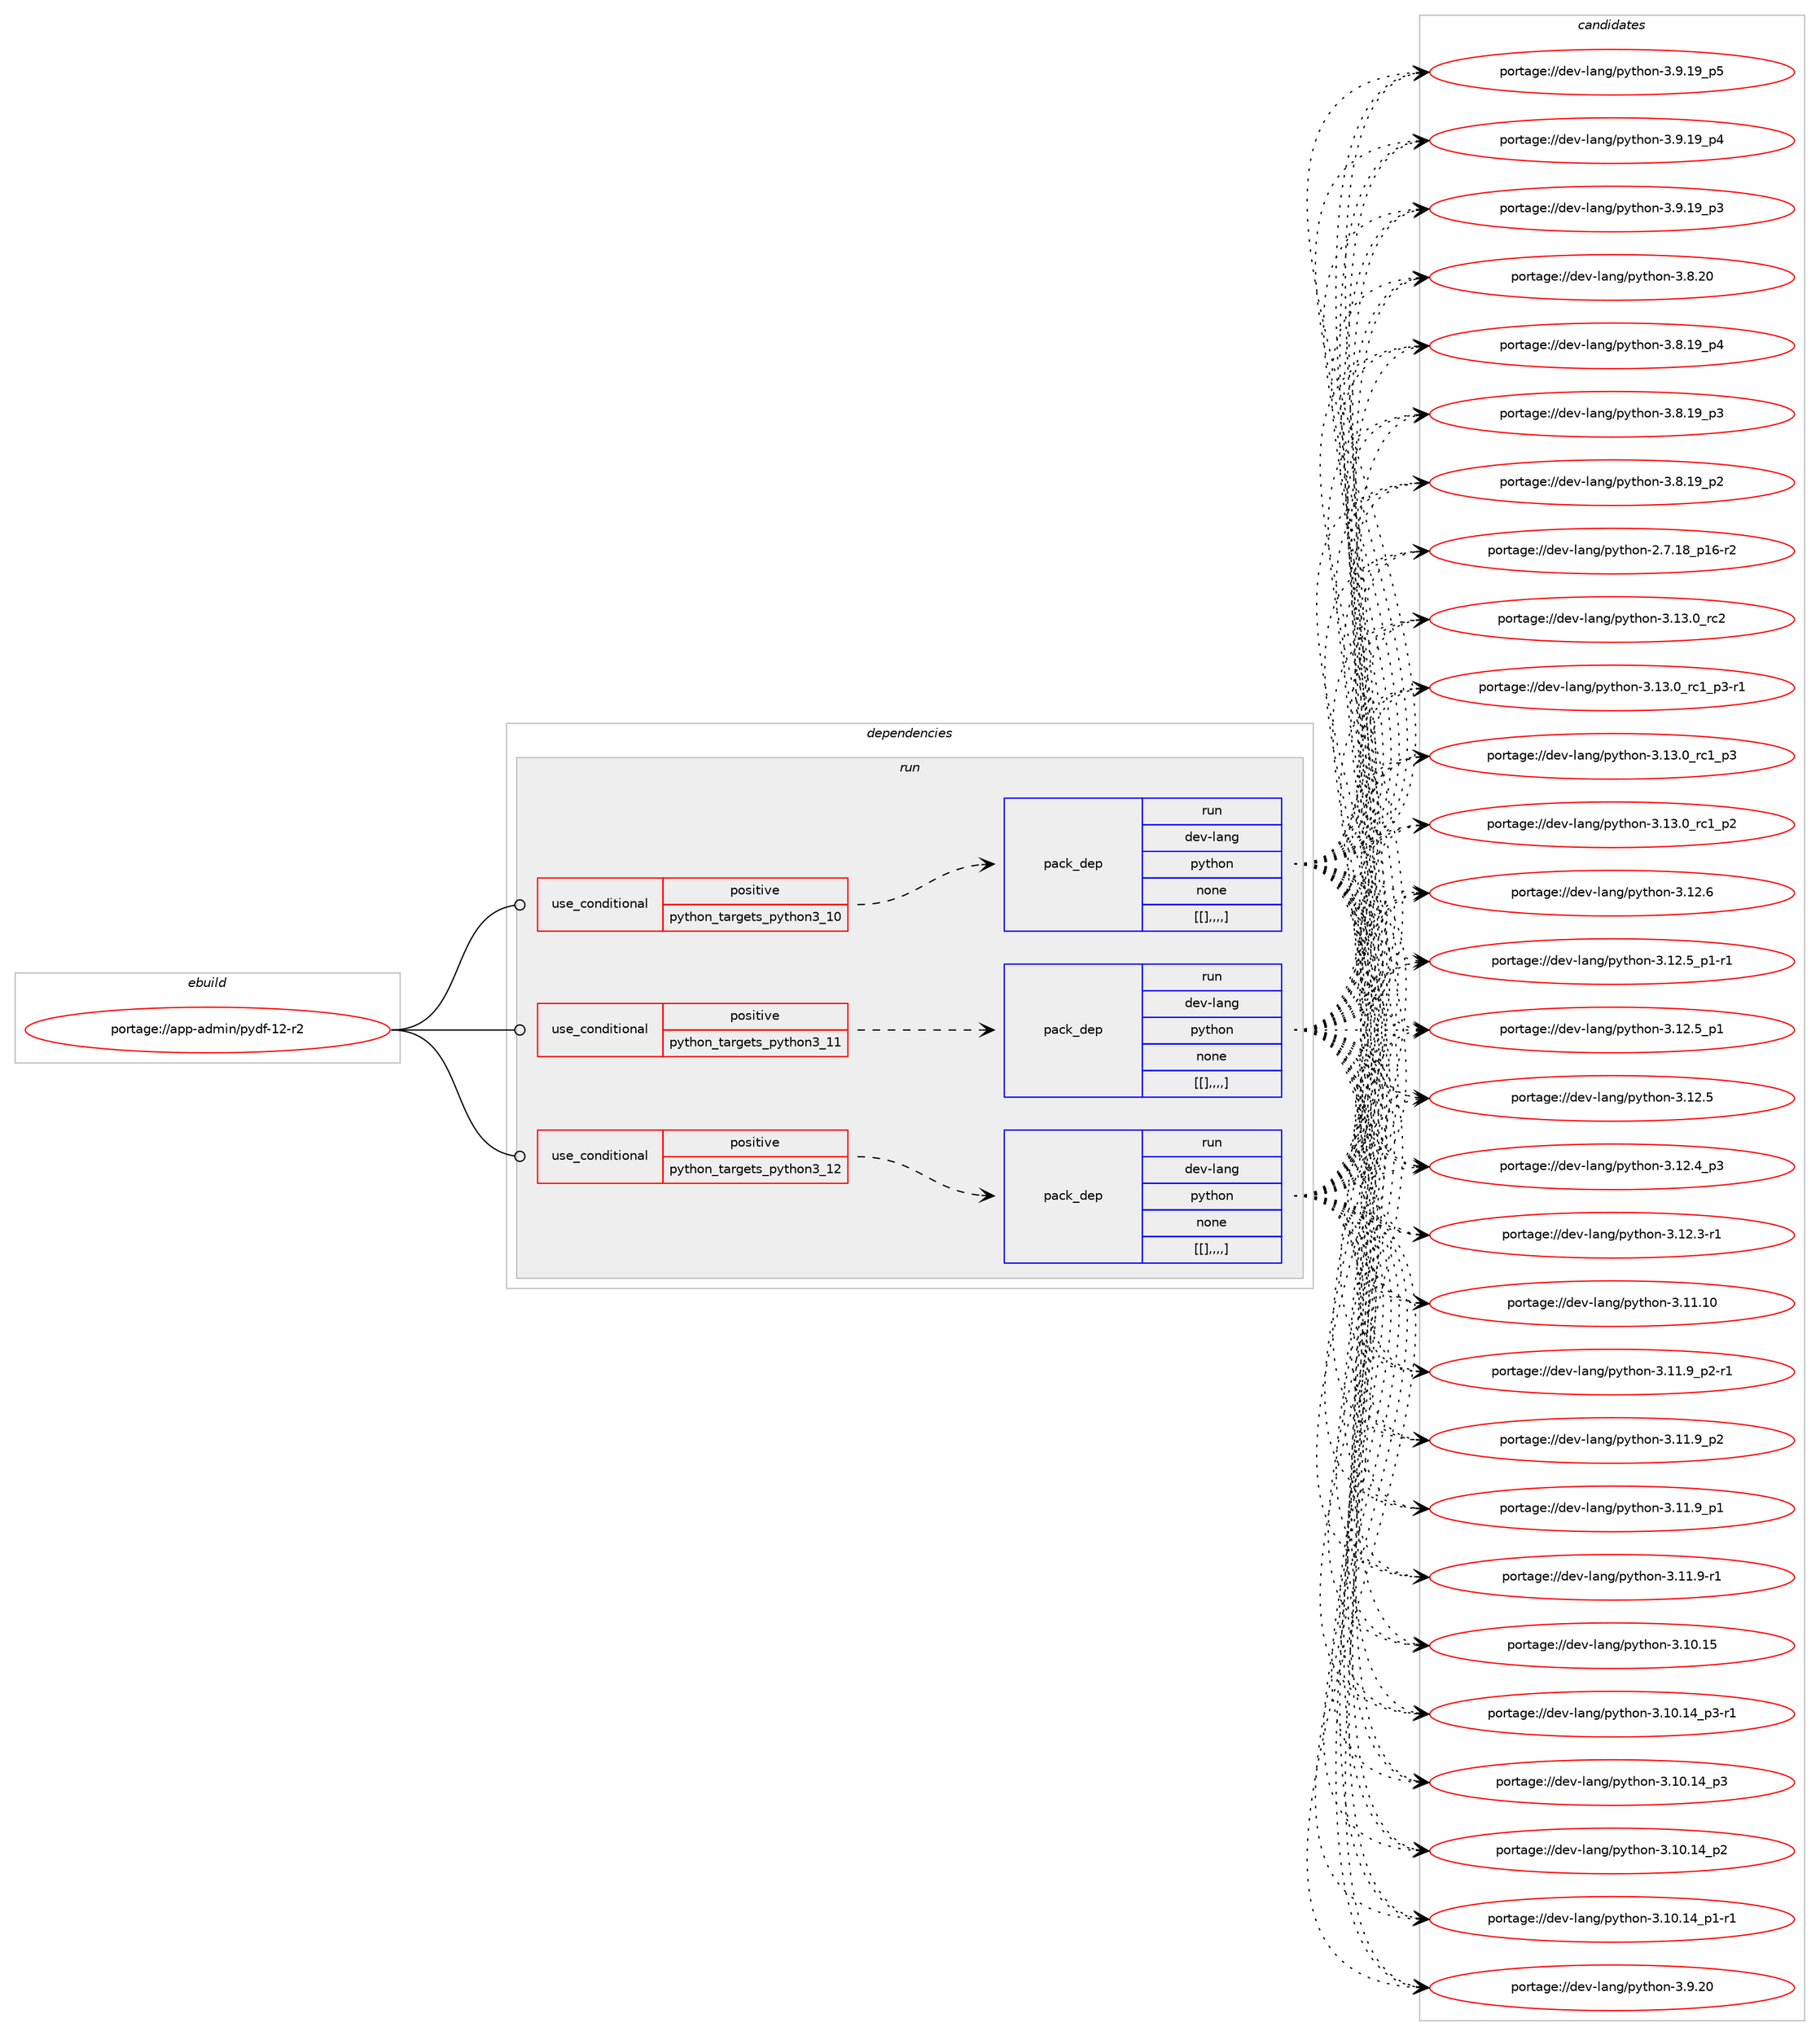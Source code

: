 digraph prolog {

# *************
# Graph options
# *************

newrank=true;
concentrate=true;
compound=true;
graph [rankdir=LR,fontname=Helvetica,fontsize=10,ranksep=1.5];#, ranksep=2.5, nodesep=0.2];
edge  [arrowhead=vee];
node  [fontname=Helvetica,fontsize=10];

# **********
# The ebuild
# **********

subgraph cluster_leftcol {
color=gray;
label=<<i>ebuild</i>>;
id [label="portage://app-admin/pydf-12-r2", color=red, width=4, href="../app-admin/pydf-12-r2.svg"];
}

# ****************
# The dependencies
# ****************

subgraph cluster_midcol {
color=gray;
label=<<i>dependencies</i>>;
subgraph cluster_compile {
fillcolor="#eeeeee";
style=filled;
label=<<i>compile</i>>;
}
subgraph cluster_compileandrun {
fillcolor="#eeeeee";
style=filled;
label=<<i>compile and run</i>>;
}
subgraph cluster_run {
fillcolor="#eeeeee";
style=filled;
label=<<i>run</i>>;
subgraph cond935 {
dependency4018 [label=<<TABLE BORDER="0" CELLBORDER="1" CELLSPACING="0" CELLPADDING="4"><TR><TD ROWSPAN="3" CELLPADDING="10">use_conditional</TD></TR><TR><TD>positive</TD></TR><TR><TD>python_targets_python3_10</TD></TR></TABLE>>, shape=none, color=red];
subgraph pack3069 {
dependency4019 [label=<<TABLE BORDER="0" CELLBORDER="1" CELLSPACING="0" CELLPADDING="4" WIDTH="220"><TR><TD ROWSPAN="6" CELLPADDING="30">pack_dep</TD></TR><TR><TD WIDTH="110">run</TD></TR><TR><TD>dev-lang</TD></TR><TR><TD>python</TD></TR><TR><TD>none</TD></TR><TR><TD>[[],,,,]</TD></TR></TABLE>>, shape=none, color=blue];
}
dependency4018:e -> dependency4019:w [weight=20,style="dashed",arrowhead="vee"];
}
id:e -> dependency4018:w [weight=20,style="solid",arrowhead="odot"];
subgraph cond936 {
dependency4020 [label=<<TABLE BORDER="0" CELLBORDER="1" CELLSPACING="0" CELLPADDING="4"><TR><TD ROWSPAN="3" CELLPADDING="10">use_conditional</TD></TR><TR><TD>positive</TD></TR><TR><TD>python_targets_python3_11</TD></TR></TABLE>>, shape=none, color=red];
subgraph pack3070 {
dependency4021 [label=<<TABLE BORDER="0" CELLBORDER="1" CELLSPACING="0" CELLPADDING="4" WIDTH="220"><TR><TD ROWSPAN="6" CELLPADDING="30">pack_dep</TD></TR><TR><TD WIDTH="110">run</TD></TR><TR><TD>dev-lang</TD></TR><TR><TD>python</TD></TR><TR><TD>none</TD></TR><TR><TD>[[],,,,]</TD></TR></TABLE>>, shape=none, color=blue];
}
dependency4020:e -> dependency4021:w [weight=20,style="dashed",arrowhead="vee"];
}
id:e -> dependency4020:w [weight=20,style="solid",arrowhead="odot"];
subgraph cond937 {
dependency4022 [label=<<TABLE BORDER="0" CELLBORDER="1" CELLSPACING="0" CELLPADDING="4"><TR><TD ROWSPAN="3" CELLPADDING="10">use_conditional</TD></TR><TR><TD>positive</TD></TR><TR><TD>python_targets_python3_12</TD></TR></TABLE>>, shape=none, color=red];
subgraph pack3071 {
dependency4023 [label=<<TABLE BORDER="0" CELLBORDER="1" CELLSPACING="0" CELLPADDING="4" WIDTH="220"><TR><TD ROWSPAN="6" CELLPADDING="30">pack_dep</TD></TR><TR><TD WIDTH="110">run</TD></TR><TR><TD>dev-lang</TD></TR><TR><TD>python</TD></TR><TR><TD>none</TD></TR><TR><TD>[[],,,,]</TD></TR></TABLE>>, shape=none, color=blue];
}
dependency4022:e -> dependency4023:w [weight=20,style="dashed",arrowhead="vee"];
}
id:e -> dependency4022:w [weight=20,style="solid",arrowhead="odot"];
}
}

# **************
# The candidates
# **************

subgraph cluster_choices {
rank=same;
color=gray;
label=<<i>candidates</i>>;

subgraph choice3069 {
color=black;
nodesep=1;
choice10010111845108971101034711212111610411111045514649514648951149950 [label="portage://dev-lang/python-3.13.0_rc2", color=red, width=4,href="../dev-lang/python-3.13.0_rc2.svg"];
choice1001011184510897110103471121211161041111104551464951464895114994995112514511449 [label="portage://dev-lang/python-3.13.0_rc1_p3-r1", color=red, width=4,href="../dev-lang/python-3.13.0_rc1_p3-r1.svg"];
choice100101118451089711010347112121116104111110455146495146489511499499511251 [label="portage://dev-lang/python-3.13.0_rc1_p3", color=red, width=4,href="../dev-lang/python-3.13.0_rc1_p3.svg"];
choice100101118451089711010347112121116104111110455146495146489511499499511250 [label="portage://dev-lang/python-3.13.0_rc1_p2", color=red, width=4,href="../dev-lang/python-3.13.0_rc1_p2.svg"];
choice10010111845108971101034711212111610411111045514649504654 [label="portage://dev-lang/python-3.12.6", color=red, width=4,href="../dev-lang/python-3.12.6.svg"];
choice1001011184510897110103471121211161041111104551464950465395112494511449 [label="portage://dev-lang/python-3.12.5_p1-r1", color=red, width=4,href="../dev-lang/python-3.12.5_p1-r1.svg"];
choice100101118451089711010347112121116104111110455146495046539511249 [label="portage://dev-lang/python-3.12.5_p1", color=red, width=4,href="../dev-lang/python-3.12.5_p1.svg"];
choice10010111845108971101034711212111610411111045514649504653 [label="portage://dev-lang/python-3.12.5", color=red, width=4,href="../dev-lang/python-3.12.5.svg"];
choice100101118451089711010347112121116104111110455146495046529511251 [label="portage://dev-lang/python-3.12.4_p3", color=red, width=4,href="../dev-lang/python-3.12.4_p3.svg"];
choice100101118451089711010347112121116104111110455146495046514511449 [label="portage://dev-lang/python-3.12.3-r1", color=red, width=4,href="../dev-lang/python-3.12.3-r1.svg"];
choice1001011184510897110103471121211161041111104551464949464948 [label="portage://dev-lang/python-3.11.10", color=red, width=4,href="../dev-lang/python-3.11.10.svg"];
choice1001011184510897110103471121211161041111104551464949465795112504511449 [label="portage://dev-lang/python-3.11.9_p2-r1", color=red, width=4,href="../dev-lang/python-3.11.9_p2-r1.svg"];
choice100101118451089711010347112121116104111110455146494946579511250 [label="portage://dev-lang/python-3.11.9_p2", color=red, width=4,href="../dev-lang/python-3.11.9_p2.svg"];
choice100101118451089711010347112121116104111110455146494946579511249 [label="portage://dev-lang/python-3.11.9_p1", color=red, width=4,href="../dev-lang/python-3.11.9_p1.svg"];
choice100101118451089711010347112121116104111110455146494946574511449 [label="portage://dev-lang/python-3.11.9-r1", color=red, width=4,href="../dev-lang/python-3.11.9-r1.svg"];
choice1001011184510897110103471121211161041111104551464948464953 [label="portage://dev-lang/python-3.10.15", color=red, width=4,href="../dev-lang/python-3.10.15.svg"];
choice100101118451089711010347112121116104111110455146494846495295112514511449 [label="portage://dev-lang/python-3.10.14_p3-r1", color=red, width=4,href="../dev-lang/python-3.10.14_p3-r1.svg"];
choice10010111845108971101034711212111610411111045514649484649529511251 [label="portage://dev-lang/python-3.10.14_p3", color=red, width=4,href="../dev-lang/python-3.10.14_p3.svg"];
choice10010111845108971101034711212111610411111045514649484649529511250 [label="portage://dev-lang/python-3.10.14_p2", color=red, width=4,href="../dev-lang/python-3.10.14_p2.svg"];
choice100101118451089711010347112121116104111110455146494846495295112494511449 [label="portage://dev-lang/python-3.10.14_p1-r1", color=red, width=4,href="../dev-lang/python-3.10.14_p1-r1.svg"];
choice10010111845108971101034711212111610411111045514657465048 [label="portage://dev-lang/python-3.9.20", color=red, width=4,href="../dev-lang/python-3.9.20.svg"];
choice100101118451089711010347112121116104111110455146574649579511253 [label="portage://dev-lang/python-3.9.19_p5", color=red, width=4,href="../dev-lang/python-3.9.19_p5.svg"];
choice100101118451089711010347112121116104111110455146574649579511252 [label="portage://dev-lang/python-3.9.19_p4", color=red, width=4,href="../dev-lang/python-3.9.19_p4.svg"];
choice100101118451089711010347112121116104111110455146574649579511251 [label="portage://dev-lang/python-3.9.19_p3", color=red, width=4,href="../dev-lang/python-3.9.19_p3.svg"];
choice10010111845108971101034711212111610411111045514656465048 [label="portage://dev-lang/python-3.8.20", color=red, width=4,href="../dev-lang/python-3.8.20.svg"];
choice100101118451089711010347112121116104111110455146564649579511252 [label="portage://dev-lang/python-3.8.19_p4", color=red, width=4,href="../dev-lang/python-3.8.19_p4.svg"];
choice100101118451089711010347112121116104111110455146564649579511251 [label="portage://dev-lang/python-3.8.19_p3", color=red, width=4,href="../dev-lang/python-3.8.19_p3.svg"];
choice100101118451089711010347112121116104111110455146564649579511250 [label="portage://dev-lang/python-3.8.19_p2", color=red, width=4,href="../dev-lang/python-3.8.19_p2.svg"];
choice100101118451089711010347112121116104111110455046554649569511249544511450 [label="portage://dev-lang/python-2.7.18_p16-r2", color=red, width=4,href="../dev-lang/python-2.7.18_p16-r2.svg"];
dependency4019:e -> choice10010111845108971101034711212111610411111045514649514648951149950:w [style=dotted,weight="100"];
dependency4019:e -> choice1001011184510897110103471121211161041111104551464951464895114994995112514511449:w [style=dotted,weight="100"];
dependency4019:e -> choice100101118451089711010347112121116104111110455146495146489511499499511251:w [style=dotted,weight="100"];
dependency4019:e -> choice100101118451089711010347112121116104111110455146495146489511499499511250:w [style=dotted,weight="100"];
dependency4019:e -> choice10010111845108971101034711212111610411111045514649504654:w [style=dotted,weight="100"];
dependency4019:e -> choice1001011184510897110103471121211161041111104551464950465395112494511449:w [style=dotted,weight="100"];
dependency4019:e -> choice100101118451089711010347112121116104111110455146495046539511249:w [style=dotted,weight="100"];
dependency4019:e -> choice10010111845108971101034711212111610411111045514649504653:w [style=dotted,weight="100"];
dependency4019:e -> choice100101118451089711010347112121116104111110455146495046529511251:w [style=dotted,weight="100"];
dependency4019:e -> choice100101118451089711010347112121116104111110455146495046514511449:w [style=dotted,weight="100"];
dependency4019:e -> choice1001011184510897110103471121211161041111104551464949464948:w [style=dotted,weight="100"];
dependency4019:e -> choice1001011184510897110103471121211161041111104551464949465795112504511449:w [style=dotted,weight="100"];
dependency4019:e -> choice100101118451089711010347112121116104111110455146494946579511250:w [style=dotted,weight="100"];
dependency4019:e -> choice100101118451089711010347112121116104111110455146494946579511249:w [style=dotted,weight="100"];
dependency4019:e -> choice100101118451089711010347112121116104111110455146494946574511449:w [style=dotted,weight="100"];
dependency4019:e -> choice1001011184510897110103471121211161041111104551464948464953:w [style=dotted,weight="100"];
dependency4019:e -> choice100101118451089711010347112121116104111110455146494846495295112514511449:w [style=dotted,weight="100"];
dependency4019:e -> choice10010111845108971101034711212111610411111045514649484649529511251:w [style=dotted,weight="100"];
dependency4019:e -> choice10010111845108971101034711212111610411111045514649484649529511250:w [style=dotted,weight="100"];
dependency4019:e -> choice100101118451089711010347112121116104111110455146494846495295112494511449:w [style=dotted,weight="100"];
dependency4019:e -> choice10010111845108971101034711212111610411111045514657465048:w [style=dotted,weight="100"];
dependency4019:e -> choice100101118451089711010347112121116104111110455146574649579511253:w [style=dotted,weight="100"];
dependency4019:e -> choice100101118451089711010347112121116104111110455146574649579511252:w [style=dotted,weight="100"];
dependency4019:e -> choice100101118451089711010347112121116104111110455146574649579511251:w [style=dotted,weight="100"];
dependency4019:e -> choice10010111845108971101034711212111610411111045514656465048:w [style=dotted,weight="100"];
dependency4019:e -> choice100101118451089711010347112121116104111110455146564649579511252:w [style=dotted,weight="100"];
dependency4019:e -> choice100101118451089711010347112121116104111110455146564649579511251:w [style=dotted,weight="100"];
dependency4019:e -> choice100101118451089711010347112121116104111110455146564649579511250:w [style=dotted,weight="100"];
dependency4019:e -> choice100101118451089711010347112121116104111110455046554649569511249544511450:w [style=dotted,weight="100"];
}
subgraph choice3070 {
color=black;
nodesep=1;
choice10010111845108971101034711212111610411111045514649514648951149950 [label="portage://dev-lang/python-3.13.0_rc2", color=red, width=4,href="../dev-lang/python-3.13.0_rc2.svg"];
choice1001011184510897110103471121211161041111104551464951464895114994995112514511449 [label="portage://dev-lang/python-3.13.0_rc1_p3-r1", color=red, width=4,href="../dev-lang/python-3.13.0_rc1_p3-r1.svg"];
choice100101118451089711010347112121116104111110455146495146489511499499511251 [label="portage://dev-lang/python-3.13.0_rc1_p3", color=red, width=4,href="../dev-lang/python-3.13.0_rc1_p3.svg"];
choice100101118451089711010347112121116104111110455146495146489511499499511250 [label="portage://dev-lang/python-3.13.0_rc1_p2", color=red, width=4,href="../dev-lang/python-3.13.0_rc1_p2.svg"];
choice10010111845108971101034711212111610411111045514649504654 [label="portage://dev-lang/python-3.12.6", color=red, width=4,href="../dev-lang/python-3.12.6.svg"];
choice1001011184510897110103471121211161041111104551464950465395112494511449 [label="portage://dev-lang/python-3.12.5_p1-r1", color=red, width=4,href="../dev-lang/python-3.12.5_p1-r1.svg"];
choice100101118451089711010347112121116104111110455146495046539511249 [label="portage://dev-lang/python-3.12.5_p1", color=red, width=4,href="../dev-lang/python-3.12.5_p1.svg"];
choice10010111845108971101034711212111610411111045514649504653 [label="portage://dev-lang/python-3.12.5", color=red, width=4,href="../dev-lang/python-3.12.5.svg"];
choice100101118451089711010347112121116104111110455146495046529511251 [label="portage://dev-lang/python-3.12.4_p3", color=red, width=4,href="../dev-lang/python-3.12.4_p3.svg"];
choice100101118451089711010347112121116104111110455146495046514511449 [label="portage://dev-lang/python-3.12.3-r1", color=red, width=4,href="../dev-lang/python-3.12.3-r1.svg"];
choice1001011184510897110103471121211161041111104551464949464948 [label="portage://dev-lang/python-3.11.10", color=red, width=4,href="../dev-lang/python-3.11.10.svg"];
choice1001011184510897110103471121211161041111104551464949465795112504511449 [label="portage://dev-lang/python-3.11.9_p2-r1", color=red, width=4,href="../dev-lang/python-3.11.9_p2-r1.svg"];
choice100101118451089711010347112121116104111110455146494946579511250 [label="portage://dev-lang/python-3.11.9_p2", color=red, width=4,href="../dev-lang/python-3.11.9_p2.svg"];
choice100101118451089711010347112121116104111110455146494946579511249 [label="portage://dev-lang/python-3.11.9_p1", color=red, width=4,href="../dev-lang/python-3.11.9_p1.svg"];
choice100101118451089711010347112121116104111110455146494946574511449 [label="portage://dev-lang/python-3.11.9-r1", color=red, width=4,href="../dev-lang/python-3.11.9-r1.svg"];
choice1001011184510897110103471121211161041111104551464948464953 [label="portage://dev-lang/python-3.10.15", color=red, width=4,href="../dev-lang/python-3.10.15.svg"];
choice100101118451089711010347112121116104111110455146494846495295112514511449 [label="portage://dev-lang/python-3.10.14_p3-r1", color=red, width=4,href="../dev-lang/python-3.10.14_p3-r1.svg"];
choice10010111845108971101034711212111610411111045514649484649529511251 [label="portage://dev-lang/python-3.10.14_p3", color=red, width=4,href="../dev-lang/python-3.10.14_p3.svg"];
choice10010111845108971101034711212111610411111045514649484649529511250 [label="portage://dev-lang/python-3.10.14_p2", color=red, width=4,href="../dev-lang/python-3.10.14_p2.svg"];
choice100101118451089711010347112121116104111110455146494846495295112494511449 [label="portage://dev-lang/python-3.10.14_p1-r1", color=red, width=4,href="../dev-lang/python-3.10.14_p1-r1.svg"];
choice10010111845108971101034711212111610411111045514657465048 [label="portage://dev-lang/python-3.9.20", color=red, width=4,href="../dev-lang/python-3.9.20.svg"];
choice100101118451089711010347112121116104111110455146574649579511253 [label="portage://dev-lang/python-3.9.19_p5", color=red, width=4,href="../dev-lang/python-3.9.19_p5.svg"];
choice100101118451089711010347112121116104111110455146574649579511252 [label="portage://dev-lang/python-3.9.19_p4", color=red, width=4,href="../dev-lang/python-3.9.19_p4.svg"];
choice100101118451089711010347112121116104111110455146574649579511251 [label="portage://dev-lang/python-3.9.19_p3", color=red, width=4,href="../dev-lang/python-3.9.19_p3.svg"];
choice10010111845108971101034711212111610411111045514656465048 [label="portage://dev-lang/python-3.8.20", color=red, width=4,href="../dev-lang/python-3.8.20.svg"];
choice100101118451089711010347112121116104111110455146564649579511252 [label="portage://dev-lang/python-3.8.19_p4", color=red, width=4,href="../dev-lang/python-3.8.19_p4.svg"];
choice100101118451089711010347112121116104111110455146564649579511251 [label="portage://dev-lang/python-3.8.19_p3", color=red, width=4,href="../dev-lang/python-3.8.19_p3.svg"];
choice100101118451089711010347112121116104111110455146564649579511250 [label="portage://dev-lang/python-3.8.19_p2", color=red, width=4,href="../dev-lang/python-3.8.19_p2.svg"];
choice100101118451089711010347112121116104111110455046554649569511249544511450 [label="portage://dev-lang/python-2.7.18_p16-r2", color=red, width=4,href="../dev-lang/python-2.7.18_p16-r2.svg"];
dependency4021:e -> choice10010111845108971101034711212111610411111045514649514648951149950:w [style=dotted,weight="100"];
dependency4021:e -> choice1001011184510897110103471121211161041111104551464951464895114994995112514511449:w [style=dotted,weight="100"];
dependency4021:e -> choice100101118451089711010347112121116104111110455146495146489511499499511251:w [style=dotted,weight="100"];
dependency4021:e -> choice100101118451089711010347112121116104111110455146495146489511499499511250:w [style=dotted,weight="100"];
dependency4021:e -> choice10010111845108971101034711212111610411111045514649504654:w [style=dotted,weight="100"];
dependency4021:e -> choice1001011184510897110103471121211161041111104551464950465395112494511449:w [style=dotted,weight="100"];
dependency4021:e -> choice100101118451089711010347112121116104111110455146495046539511249:w [style=dotted,weight="100"];
dependency4021:e -> choice10010111845108971101034711212111610411111045514649504653:w [style=dotted,weight="100"];
dependency4021:e -> choice100101118451089711010347112121116104111110455146495046529511251:w [style=dotted,weight="100"];
dependency4021:e -> choice100101118451089711010347112121116104111110455146495046514511449:w [style=dotted,weight="100"];
dependency4021:e -> choice1001011184510897110103471121211161041111104551464949464948:w [style=dotted,weight="100"];
dependency4021:e -> choice1001011184510897110103471121211161041111104551464949465795112504511449:w [style=dotted,weight="100"];
dependency4021:e -> choice100101118451089711010347112121116104111110455146494946579511250:w [style=dotted,weight="100"];
dependency4021:e -> choice100101118451089711010347112121116104111110455146494946579511249:w [style=dotted,weight="100"];
dependency4021:e -> choice100101118451089711010347112121116104111110455146494946574511449:w [style=dotted,weight="100"];
dependency4021:e -> choice1001011184510897110103471121211161041111104551464948464953:w [style=dotted,weight="100"];
dependency4021:e -> choice100101118451089711010347112121116104111110455146494846495295112514511449:w [style=dotted,weight="100"];
dependency4021:e -> choice10010111845108971101034711212111610411111045514649484649529511251:w [style=dotted,weight="100"];
dependency4021:e -> choice10010111845108971101034711212111610411111045514649484649529511250:w [style=dotted,weight="100"];
dependency4021:e -> choice100101118451089711010347112121116104111110455146494846495295112494511449:w [style=dotted,weight="100"];
dependency4021:e -> choice10010111845108971101034711212111610411111045514657465048:w [style=dotted,weight="100"];
dependency4021:e -> choice100101118451089711010347112121116104111110455146574649579511253:w [style=dotted,weight="100"];
dependency4021:e -> choice100101118451089711010347112121116104111110455146574649579511252:w [style=dotted,weight="100"];
dependency4021:e -> choice100101118451089711010347112121116104111110455146574649579511251:w [style=dotted,weight="100"];
dependency4021:e -> choice10010111845108971101034711212111610411111045514656465048:w [style=dotted,weight="100"];
dependency4021:e -> choice100101118451089711010347112121116104111110455146564649579511252:w [style=dotted,weight="100"];
dependency4021:e -> choice100101118451089711010347112121116104111110455146564649579511251:w [style=dotted,weight="100"];
dependency4021:e -> choice100101118451089711010347112121116104111110455146564649579511250:w [style=dotted,weight="100"];
dependency4021:e -> choice100101118451089711010347112121116104111110455046554649569511249544511450:w [style=dotted,weight="100"];
}
subgraph choice3071 {
color=black;
nodesep=1;
choice10010111845108971101034711212111610411111045514649514648951149950 [label="portage://dev-lang/python-3.13.0_rc2", color=red, width=4,href="../dev-lang/python-3.13.0_rc2.svg"];
choice1001011184510897110103471121211161041111104551464951464895114994995112514511449 [label="portage://dev-lang/python-3.13.0_rc1_p3-r1", color=red, width=4,href="../dev-lang/python-3.13.0_rc1_p3-r1.svg"];
choice100101118451089711010347112121116104111110455146495146489511499499511251 [label="portage://dev-lang/python-3.13.0_rc1_p3", color=red, width=4,href="../dev-lang/python-3.13.0_rc1_p3.svg"];
choice100101118451089711010347112121116104111110455146495146489511499499511250 [label="portage://dev-lang/python-3.13.0_rc1_p2", color=red, width=4,href="../dev-lang/python-3.13.0_rc1_p2.svg"];
choice10010111845108971101034711212111610411111045514649504654 [label="portage://dev-lang/python-3.12.6", color=red, width=4,href="../dev-lang/python-3.12.6.svg"];
choice1001011184510897110103471121211161041111104551464950465395112494511449 [label="portage://dev-lang/python-3.12.5_p1-r1", color=red, width=4,href="../dev-lang/python-3.12.5_p1-r1.svg"];
choice100101118451089711010347112121116104111110455146495046539511249 [label="portage://dev-lang/python-3.12.5_p1", color=red, width=4,href="../dev-lang/python-3.12.5_p1.svg"];
choice10010111845108971101034711212111610411111045514649504653 [label="portage://dev-lang/python-3.12.5", color=red, width=4,href="../dev-lang/python-3.12.5.svg"];
choice100101118451089711010347112121116104111110455146495046529511251 [label="portage://dev-lang/python-3.12.4_p3", color=red, width=4,href="../dev-lang/python-3.12.4_p3.svg"];
choice100101118451089711010347112121116104111110455146495046514511449 [label="portage://dev-lang/python-3.12.3-r1", color=red, width=4,href="../dev-lang/python-3.12.3-r1.svg"];
choice1001011184510897110103471121211161041111104551464949464948 [label="portage://dev-lang/python-3.11.10", color=red, width=4,href="../dev-lang/python-3.11.10.svg"];
choice1001011184510897110103471121211161041111104551464949465795112504511449 [label="portage://dev-lang/python-3.11.9_p2-r1", color=red, width=4,href="../dev-lang/python-3.11.9_p2-r1.svg"];
choice100101118451089711010347112121116104111110455146494946579511250 [label="portage://dev-lang/python-3.11.9_p2", color=red, width=4,href="../dev-lang/python-3.11.9_p2.svg"];
choice100101118451089711010347112121116104111110455146494946579511249 [label="portage://dev-lang/python-3.11.9_p1", color=red, width=4,href="../dev-lang/python-3.11.9_p1.svg"];
choice100101118451089711010347112121116104111110455146494946574511449 [label="portage://dev-lang/python-3.11.9-r1", color=red, width=4,href="../dev-lang/python-3.11.9-r1.svg"];
choice1001011184510897110103471121211161041111104551464948464953 [label="portage://dev-lang/python-3.10.15", color=red, width=4,href="../dev-lang/python-3.10.15.svg"];
choice100101118451089711010347112121116104111110455146494846495295112514511449 [label="portage://dev-lang/python-3.10.14_p3-r1", color=red, width=4,href="../dev-lang/python-3.10.14_p3-r1.svg"];
choice10010111845108971101034711212111610411111045514649484649529511251 [label="portage://dev-lang/python-3.10.14_p3", color=red, width=4,href="../dev-lang/python-3.10.14_p3.svg"];
choice10010111845108971101034711212111610411111045514649484649529511250 [label="portage://dev-lang/python-3.10.14_p2", color=red, width=4,href="../dev-lang/python-3.10.14_p2.svg"];
choice100101118451089711010347112121116104111110455146494846495295112494511449 [label="portage://dev-lang/python-3.10.14_p1-r1", color=red, width=4,href="../dev-lang/python-3.10.14_p1-r1.svg"];
choice10010111845108971101034711212111610411111045514657465048 [label="portage://dev-lang/python-3.9.20", color=red, width=4,href="../dev-lang/python-3.9.20.svg"];
choice100101118451089711010347112121116104111110455146574649579511253 [label="portage://dev-lang/python-3.9.19_p5", color=red, width=4,href="../dev-lang/python-3.9.19_p5.svg"];
choice100101118451089711010347112121116104111110455146574649579511252 [label="portage://dev-lang/python-3.9.19_p4", color=red, width=4,href="../dev-lang/python-3.9.19_p4.svg"];
choice100101118451089711010347112121116104111110455146574649579511251 [label="portage://dev-lang/python-3.9.19_p3", color=red, width=4,href="../dev-lang/python-3.9.19_p3.svg"];
choice10010111845108971101034711212111610411111045514656465048 [label="portage://dev-lang/python-3.8.20", color=red, width=4,href="../dev-lang/python-3.8.20.svg"];
choice100101118451089711010347112121116104111110455146564649579511252 [label="portage://dev-lang/python-3.8.19_p4", color=red, width=4,href="../dev-lang/python-3.8.19_p4.svg"];
choice100101118451089711010347112121116104111110455146564649579511251 [label="portage://dev-lang/python-3.8.19_p3", color=red, width=4,href="../dev-lang/python-3.8.19_p3.svg"];
choice100101118451089711010347112121116104111110455146564649579511250 [label="portage://dev-lang/python-3.8.19_p2", color=red, width=4,href="../dev-lang/python-3.8.19_p2.svg"];
choice100101118451089711010347112121116104111110455046554649569511249544511450 [label="portage://dev-lang/python-2.7.18_p16-r2", color=red, width=4,href="../dev-lang/python-2.7.18_p16-r2.svg"];
dependency4023:e -> choice10010111845108971101034711212111610411111045514649514648951149950:w [style=dotted,weight="100"];
dependency4023:e -> choice1001011184510897110103471121211161041111104551464951464895114994995112514511449:w [style=dotted,weight="100"];
dependency4023:e -> choice100101118451089711010347112121116104111110455146495146489511499499511251:w [style=dotted,weight="100"];
dependency4023:e -> choice100101118451089711010347112121116104111110455146495146489511499499511250:w [style=dotted,weight="100"];
dependency4023:e -> choice10010111845108971101034711212111610411111045514649504654:w [style=dotted,weight="100"];
dependency4023:e -> choice1001011184510897110103471121211161041111104551464950465395112494511449:w [style=dotted,weight="100"];
dependency4023:e -> choice100101118451089711010347112121116104111110455146495046539511249:w [style=dotted,weight="100"];
dependency4023:e -> choice10010111845108971101034711212111610411111045514649504653:w [style=dotted,weight="100"];
dependency4023:e -> choice100101118451089711010347112121116104111110455146495046529511251:w [style=dotted,weight="100"];
dependency4023:e -> choice100101118451089711010347112121116104111110455146495046514511449:w [style=dotted,weight="100"];
dependency4023:e -> choice1001011184510897110103471121211161041111104551464949464948:w [style=dotted,weight="100"];
dependency4023:e -> choice1001011184510897110103471121211161041111104551464949465795112504511449:w [style=dotted,weight="100"];
dependency4023:e -> choice100101118451089711010347112121116104111110455146494946579511250:w [style=dotted,weight="100"];
dependency4023:e -> choice100101118451089711010347112121116104111110455146494946579511249:w [style=dotted,weight="100"];
dependency4023:e -> choice100101118451089711010347112121116104111110455146494946574511449:w [style=dotted,weight="100"];
dependency4023:e -> choice1001011184510897110103471121211161041111104551464948464953:w [style=dotted,weight="100"];
dependency4023:e -> choice100101118451089711010347112121116104111110455146494846495295112514511449:w [style=dotted,weight="100"];
dependency4023:e -> choice10010111845108971101034711212111610411111045514649484649529511251:w [style=dotted,weight="100"];
dependency4023:e -> choice10010111845108971101034711212111610411111045514649484649529511250:w [style=dotted,weight="100"];
dependency4023:e -> choice100101118451089711010347112121116104111110455146494846495295112494511449:w [style=dotted,weight="100"];
dependency4023:e -> choice10010111845108971101034711212111610411111045514657465048:w [style=dotted,weight="100"];
dependency4023:e -> choice100101118451089711010347112121116104111110455146574649579511253:w [style=dotted,weight="100"];
dependency4023:e -> choice100101118451089711010347112121116104111110455146574649579511252:w [style=dotted,weight="100"];
dependency4023:e -> choice100101118451089711010347112121116104111110455146574649579511251:w [style=dotted,weight="100"];
dependency4023:e -> choice10010111845108971101034711212111610411111045514656465048:w [style=dotted,weight="100"];
dependency4023:e -> choice100101118451089711010347112121116104111110455146564649579511252:w [style=dotted,weight="100"];
dependency4023:e -> choice100101118451089711010347112121116104111110455146564649579511251:w [style=dotted,weight="100"];
dependency4023:e -> choice100101118451089711010347112121116104111110455146564649579511250:w [style=dotted,weight="100"];
dependency4023:e -> choice100101118451089711010347112121116104111110455046554649569511249544511450:w [style=dotted,weight="100"];
}
}

}
